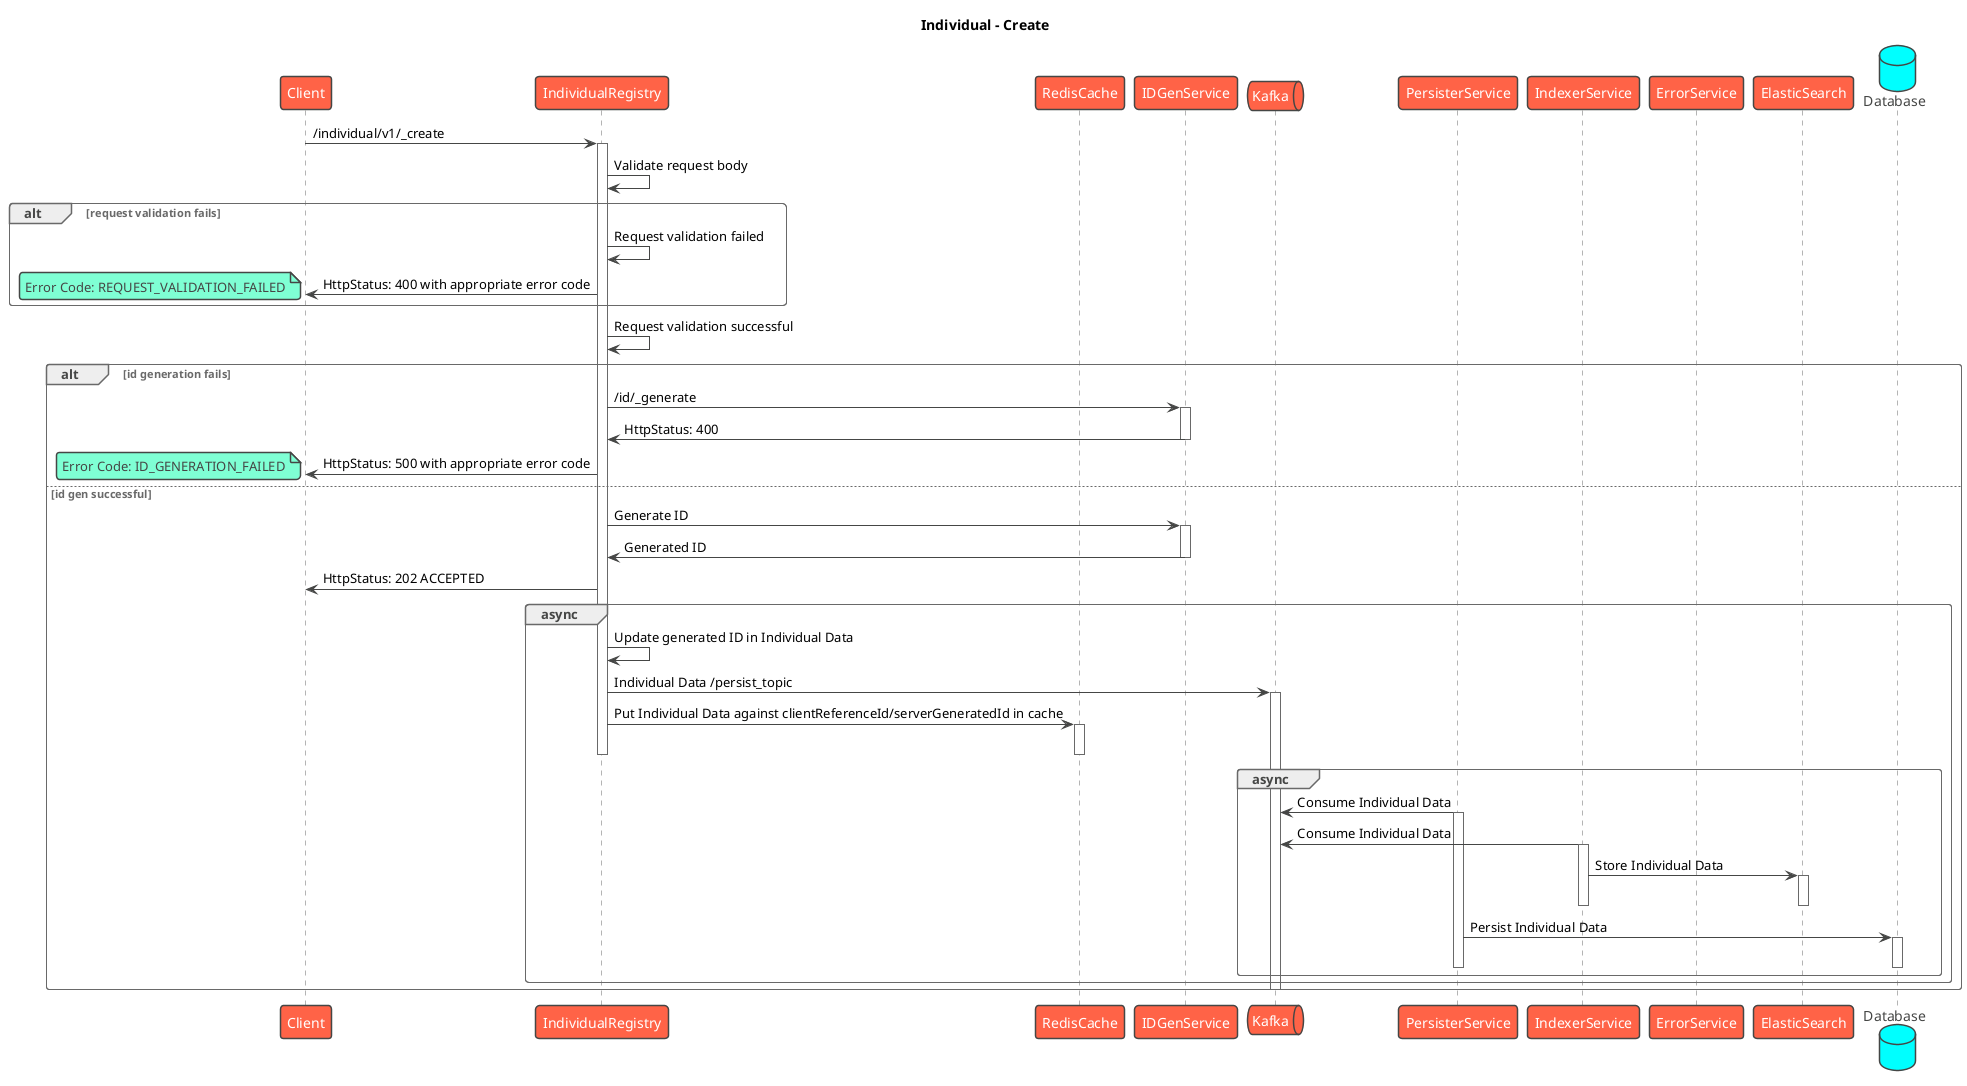@startuml
title Individual - Create
!theme vibrant
participant Client as c
participant IndividualRegistry as s
participant RedisCache as rc
participant IDGenService as idgen
queue Kafka as k
participant PersisterService as prs
participant IndexerService as idx
participant ErrorService as es
participant ElasticSearch as el
database Database as db
c -> s : /individual/v1/_create
activate s
s -> s: Validate request body
alt request validation fails
    s -> s: Request validation failed
    s -> c: HttpStatus: 400 with appropriate error code
    note left
      Error Code: REQUEST_VALIDATION_FAILED
    end note
end
s -> s: Request validation successful

alt id generation fails
    s -> idgen: /id/_generate
    activate idgen
    idgen -> s: HttpStatus: 400
    deactivate idgen
    s -> c: HttpStatus: 500 with appropriate error code
    note left
      Error Code: ID_GENERATION_FAILED
    end note
else id gen successful
    s -> idgen: Generate ID
    activate idgen
    idgen -> s: Generated ID
    deactivate idgen
    s -> c: HttpStatus: 202 ACCEPTED
    group async
        s -> s: Update generated ID in Individual Data
        s -> k: Individual Data /persist_topic
        activate k
        s -> rc: Put Individual Data against clientReferenceId/serverGeneratedId in cache
        activate rc
        deactivate rc

        deactivate s
        group async
            prs -> k: Consume Individual Data
            activate prs
            idx -> k: Consume Individual Data
            activate idx
            idx -> el: Store Individual Data
            activate el
            deactivate el
            deactivate idx
            prs -> db: Persist Individual Data
            activate db
            deactivate db
            deactivate prs
        end
    end
    deactivate k
end
@enduml